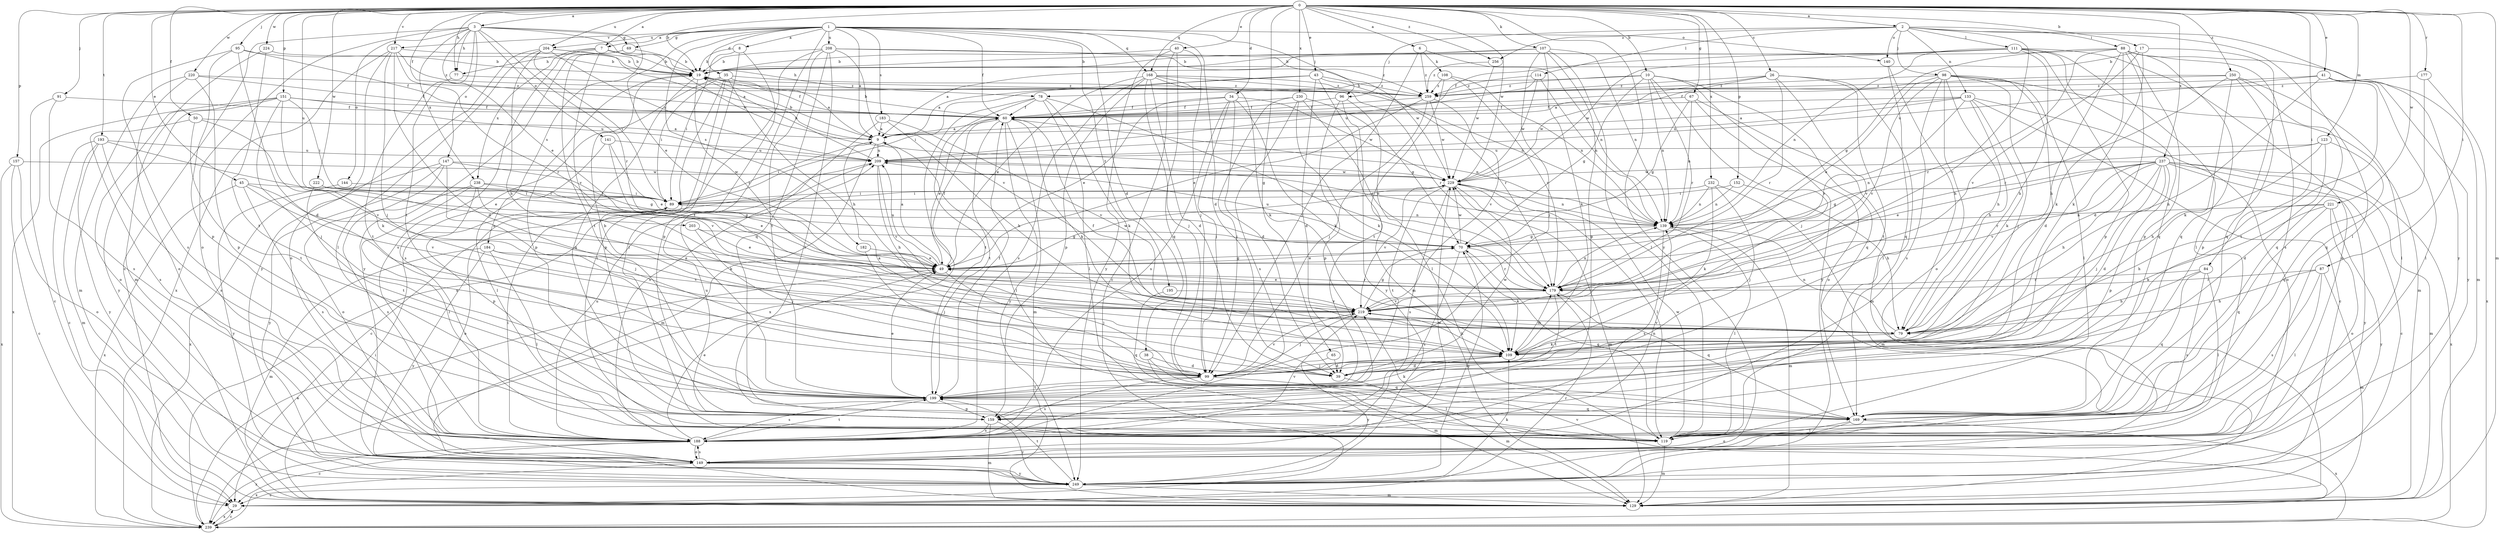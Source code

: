 strict digraph  {
0;
1;
2;
3;
6;
7;
8;
9;
10;
17;
19;
26;
29;
34;
35;
38;
39;
40;
41;
43;
45;
49;
50;
60;
65;
67;
69;
70;
77;
78;
79;
84;
87;
88;
89;
91;
95;
96;
98;
99;
107;
108;
109;
111;
114;
119;
123;
129;
133;
139;
140;
141;
144;
147;
149;
151;
152;
157;
159;
168;
169;
177;
179;
182;
183;
184;
188;
193;
195;
199;
203;
204;
208;
209;
217;
219;
220;
221;
222;
224;
229;
230;
232;
237;
238;
239;
249;
250;
256;
259;
0 -> 2  [label=a];
0 -> 3  [label=a];
0 -> 6  [label=a];
0 -> 7  [label=a];
0 -> 10  [label=b];
0 -> 17  [label=b];
0 -> 19  [label=b];
0 -> 26  [label=c];
0 -> 34  [label=d];
0 -> 40  [label=e];
0 -> 41  [label=e];
0 -> 43  [label=e];
0 -> 45  [label=e];
0 -> 50  [label=f];
0 -> 60  [label=f];
0 -> 65  [label=g];
0 -> 67  [label=g];
0 -> 77  [label=h];
0 -> 84  [label=i];
0 -> 87  [label=i];
0 -> 91  [label=j];
0 -> 95  [label=j];
0 -> 107  [label=k];
0 -> 123  [label=m];
0 -> 129  [label=m];
0 -> 151  [label=p];
0 -> 152  [label=p];
0 -> 157  [label=p];
0 -> 168  [label=q];
0 -> 177  [label=r];
0 -> 193  [label=t];
0 -> 203  [label=u];
0 -> 204  [label=u];
0 -> 217  [label=v];
0 -> 220  [label=w];
0 -> 221  [label=w];
0 -> 222  [label=w];
0 -> 224  [label=w];
0 -> 229  [label=w];
0 -> 230  [label=x];
0 -> 232  [label=x];
0 -> 237  [label=x];
0 -> 249  [label=y];
0 -> 250  [label=z];
0 -> 256  [label=z];
1 -> 7  [label=a];
1 -> 8  [label=a];
1 -> 9  [label=a];
1 -> 35  [label=d];
1 -> 38  [label=d];
1 -> 39  [label=d];
1 -> 49  [label=e];
1 -> 60  [label=f];
1 -> 69  [label=g];
1 -> 96  [label=j];
1 -> 140  [label=o];
1 -> 168  [label=q];
1 -> 182  [label=s];
1 -> 183  [label=s];
1 -> 195  [label=t];
1 -> 199  [label=t];
1 -> 204  [label=u];
1 -> 208  [label=u];
1 -> 217  [label=v];
2 -> 88  [label=i];
2 -> 96  [label=j];
2 -> 98  [label=j];
2 -> 111  [label=l];
2 -> 114  [label=l];
2 -> 119  [label=l];
2 -> 133  [label=n];
2 -> 140  [label=o];
2 -> 219  [label=v];
2 -> 249  [label=y];
2 -> 256  [label=z];
3 -> 29  [label=c];
3 -> 49  [label=e];
3 -> 69  [label=g];
3 -> 77  [label=h];
3 -> 141  [label=o];
3 -> 144  [label=o];
3 -> 147  [label=o];
3 -> 149  [label=o];
3 -> 179  [label=r];
3 -> 184  [label=s];
3 -> 199  [label=t];
3 -> 229  [label=w];
3 -> 238  [label=x];
6 -> 99  [label=j];
6 -> 108  [label=k];
6 -> 139  [label=n];
6 -> 259  [label=z];
7 -> 19  [label=b];
7 -> 77  [label=h];
7 -> 78  [label=h];
7 -> 188  [label=s];
7 -> 219  [label=v];
7 -> 238  [label=x];
8 -> 19  [label=b];
8 -> 89  [label=i];
8 -> 119  [label=l];
8 -> 159  [label=p];
9 -> 19  [label=b];
9 -> 89  [label=i];
9 -> 119  [label=l];
9 -> 129  [label=m];
9 -> 209  [label=u];
10 -> 70  [label=g];
10 -> 78  [label=h];
10 -> 99  [label=j];
10 -> 139  [label=n];
10 -> 169  [label=q];
10 -> 179  [label=r];
10 -> 249  [label=y];
10 -> 259  [label=z];
17 -> 19  [label=b];
17 -> 109  [label=k];
17 -> 169  [label=q];
17 -> 219  [label=v];
19 -> 60  [label=f];
19 -> 159  [label=p];
19 -> 169  [label=q];
19 -> 179  [label=r];
19 -> 259  [label=z];
26 -> 9  [label=a];
26 -> 119  [label=l];
26 -> 179  [label=r];
26 -> 199  [label=t];
26 -> 219  [label=v];
26 -> 229  [label=w];
26 -> 259  [label=z];
29 -> 179  [label=r];
29 -> 239  [label=x];
34 -> 39  [label=d];
34 -> 49  [label=e];
34 -> 60  [label=f];
34 -> 99  [label=j];
34 -> 109  [label=k];
34 -> 188  [label=s];
34 -> 229  [label=w];
35 -> 9  [label=a];
35 -> 79  [label=h];
35 -> 89  [label=i];
35 -> 119  [label=l];
35 -> 159  [label=p];
35 -> 188  [label=s];
35 -> 259  [label=z];
38 -> 39  [label=d];
38 -> 129  [label=m];
38 -> 169  [label=q];
39 -> 129  [label=m];
39 -> 229  [label=w];
40 -> 19  [label=b];
40 -> 29  [label=c];
40 -> 99  [label=j];
40 -> 169  [label=q];
40 -> 249  [label=y];
41 -> 79  [label=h];
41 -> 119  [label=l];
41 -> 199  [label=t];
41 -> 209  [label=u];
41 -> 249  [label=y];
41 -> 259  [label=z];
43 -> 9  [label=a];
43 -> 39  [label=d];
43 -> 89  [label=i];
43 -> 129  [label=m];
43 -> 179  [label=r];
43 -> 259  [label=z];
45 -> 49  [label=e];
45 -> 89  [label=i];
45 -> 188  [label=s];
45 -> 219  [label=v];
45 -> 239  [label=x];
49 -> 9  [label=a];
49 -> 60  [label=f];
49 -> 70  [label=g];
49 -> 99  [label=j];
49 -> 179  [label=r];
49 -> 209  [label=u];
49 -> 229  [label=w];
50 -> 9  [label=a];
50 -> 188  [label=s];
50 -> 199  [label=t];
50 -> 219  [label=v];
60 -> 9  [label=a];
60 -> 19  [label=b];
60 -> 49  [label=e];
60 -> 109  [label=k];
60 -> 129  [label=m];
60 -> 139  [label=n];
60 -> 199  [label=t];
60 -> 249  [label=y];
65 -> 39  [label=d];
65 -> 249  [label=y];
67 -> 60  [label=f];
67 -> 70  [label=g];
67 -> 129  [label=m];
67 -> 139  [label=n];
67 -> 149  [label=o];
69 -> 19  [label=b];
69 -> 199  [label=t];
69 -> 249  [label=y];
70 -> 49  [label=e];
70 -> 109  [label=k];
70 -> 179  [label=r];
70 -> 188  [label=s];
70 -> 209  [label=u];
70 -> 229  [label=w];
77 -> 199  [label=t];
77 -> 259  [label=z];
78 -> 60  [label=f];
78 -> 109  [label=k];
78 -> 119  [label=l];
78 -> 179  [label=r];
78 -> 199  [label=t];
78 -> 239  [label=x];
79 -> 60  [label=f];
79 -> 109  [label=k];
79 -> 139  [label=n];
79 -> 219  [label=v];
84 -> 79  [label=h];
84 -> 119  [label=l];
84 -> 169  [label=q];
84 -> 179  [label=r];
84 -> 188  [label=s];
87 -> 79  [label=h];
87 -> 119  [label=l];
87 -> 129  [label=m];
87 -> 179  [label=r];
87 -> 188  [label=s];
88 -> 19  [label=b];
88 -> 39  [label=d];
88 -> 70  [label=g];
88 -> 79  [label=h];
88 -> 109  [label=k];
88 -> 129  [label=m];
88 -> 159  [label=p];
88 -> 169  [label=q];
88 -> 179  [label=r];
88 -> 188  [label=s];
89 -> 139  [label=n];
89 -> 149  [label=o];
91 -> 29  [label=c];
91 -> 60  [label=f];
91 -> 188  [label=s];
95 -> 19  [label=b];
95 -> 39  [label=d];
95 -> 60  [label=f];
95 -> 159  [label=p];
95 -> 188  [label=s];
96 -> 60  [label=f];
96 -> 119  [label=l];
96 -> 159  [label=p];
96 -> 249  [label=y];
98 -> 39  [label=d];
98 -> 49  [label=e];
98 -> 79  [label=h];
98 -> 99  [label=j];
98 -> 119  [label=l];
98 -> 129  [label=m];
98 -> 149  [label=o];
98 -> 188  [label=s];
98 -> 219  [label=v];
98 -> 259  [label=z];
99 -> 9  [label=a];
99 -> 19  [label=b];
99 -> 119  [label=l];
99 -> 188  [label=s];
99 -> 199  [label=t];
99 -> 219  [label=v];
107 -> 9  [label=a];
107 -> 19  [label=b];
107 -> 99  [label=j];
107 -> 109  [label=k];
107 -> 119  [label=l];
107 -> 139  [label=n];
107 -> 159  [label=p];
108 -> 139  [label=n];
108 -> 179  [label=r];
108 -> 199  [label=t];
108 -> 259  [label=z];
109 -> 39  [label=d];
109 -> 99  [label=j];
109 -> 179  [label=r];
111 -> 19  [label=b];
111 -> 60  [label=f];
111 -> 79  [label=h];
111 -> 119  [label=l];
111 -> 139  [label=n];
111 -> 149  [label=o];
111 -> 159  [label=p];
111 -> 169  [label=q];
111 -> 229  [label=w];
114 -> 139  [label=n];
114 -> 209  [label=u];
114 -> 229  [label=w];
114 -> 259  [label=z];
119 -> 70  [label=g];
119 -> 129  [label=m];
119 -> 229  [label=w];
123 -> 39  [label=d];
123 -> 79  [label=h];
123 -> 139  [label=n];
123 -> 169  [label=q];
123 -> 209  [label=u];
129 -> 89  [label=i];
133 -> 9  [label=a];
133 -> 29  [label=c];
133 -> 60  [label=f];
133 -> 79  [label=h];
133 -> 109  [label=k];
133 -> 149  [label=o];
133 -> 179  [label=r];
133 -> 209  [label=u];
139 -> 70  [label=g];
139 -> 119  [label=l];
139 -> 129  [label=m];
139 -> 188  [label=s];
140 -> 79  [label=h];
140 -> 169  [label=q];
141 -> 49  [label=e];
141 -> 119  [label=l];
141 -> 209  [label=u];
141 -> 219  [label=v];
144 -> 89  [label=i];
144 -> 249  [label=y];
147 -> 70  [label=g];
147 -> 99  [label=j];
147 -> 149  [label=o];
147 -> 229  [label=w];
147 -> 239  [label=x];
147 -> 249  [label=y];
149 -> 188  [label=s];
149 -> 229  [label=w];
149 -> 239  [label=x];
149 -> 249  [label=y];
151 -> 60  [label=f];
151 -> 89  [label=i];
151 -> 99  [label=j];
151 -> 109  [label=k];
151 -> 149  [label=o];
151 -> 209  [label=u];
151 -> 239  [label=x];
151 -> 249  [label=y];
152 -> 79  [label=h];
152 -> 89  [label=i];
152 -> 139  [label=n];
157 -> 29  [label=c];
157 -> 149  [label=o];
157 -> 229  [label=w];
157 -> 239  [label=x];
159 -> 129  [label=m];
159 -> 188  [label=s];
159 -> 209  [label=u];
159 -> 249  [label=y];
168 -> 39  [label=d];
168 -> 49  [label=e];
168 -> 99  [label=j];
168 -> 109  [label=k];
168 -> 139  [label=n];
168 -> 159  [label=p];
168 -> 179  [label=r];
168 -> 188  [label=s];
168 -> 259  [label=z];
169 -> 119  [label=l];
169 -> 149  [label=o];
169 -> 239  [label=x];
177 -> 169  [label=q];
177 -> 239  [label=x];
177 -> 259  [label=z];
179 -> 49  [label=e];
179 -> 139  [label=n];
179 -> 169  [label=q];
179 -> 199  [label=t];
179 -> 219  [label=v];
182 -> 49  [label=e];
182 -> 99  [label=j];
183 -> 9  [label=a];
183 -> 79  [label=h];
183 -> 188  [label=s];
183 -> 219  [label=v];
184 -> 49  [label=e];
184 -> 119  [label=l];
184 -> 129  [label=m];
184 -> 219  [label=v];
184 -> 249  [label=y];
188 -> 29  [label=c];
188 -> 49  [label=e];
188 -> 89  [label=i];
188 -> 139  [label=n];
188 -> 149  [label=o];
188 -> 199  [label=t];
188 -> 209  [label=u];
188 -> 219  [label=v];
188 -> 239  [label=x];
193 -> 29  [label=c];
193 -> 49  [label=e];
193 -> 129  [label=m];
193 -> 188  [label=s];
193 -> 209  [label=u];
193 -> 249  [label=y];
195 -> 169  [label=q];
195 -> 219  [label=v];
199 -> 49  [label=e];
199 -> 60  [label=f];
199 -> 109  [label=k];
199 -> 159  [label=p];
199 -> 169  [label=q];
199 -> 188  [label=s];
203 -> 49  [label=e];
203 -> 70  [label=g];
203 -> 99  [label=j];
204 -> 9  [label=a];
204 -> 19  [label=b];
204 -> 79  [label=h];
204 -> 89  [label=i];
204 -> 119  [label=l];
204 -> 209  [label=u];
204 -> 249  [label=y];
208 -> 19  [label=b];
208 -> 119  [label=l];
208 -> 169  [label=q];
208 -> 199  [label=t];
208 -> 219  [label=v];
208 -> 229  [label=w];
208 -> 239  [label=x];
208 -> 259  [label=z];
209 -> 19  [label=b];
209 -> 29  [label=c];
209 -> 79  [label=h];
209 -> 139  [label=n];
209 -> 219  [label=v];
209 -> 229  [label=w];
217 -> 19  [label=b];
217 -> 39  [label=d];
217 -> 99  [label=j];
217 -> 149  [label=o];
217 -> 179  [label=r];
217 -> 239  [label=x];
217 -> 259  [label=z];
219 -> 70  [label=g];
219 -> 79  [label=h];
219 -> 99  [label=j];
219 -> 109  [label=k];
220 -> 60  [label=f];
220 -> 129  [label=m];
220 -> 149  [label=o];
220 -> 159  [label=p];
220 -> 259  [label=z];
221 -> 79  [label=h];
221 -> 109  [label=k];
221 -> 139  [label=n];
221 -> 149  [label=o];
221 -> 169  [label=q];
221 -> 249  [label=y];
222 -> 70  [label=g];
222 -> 89  [label=i];
222 -> 199  [label=t];
224 -> 19  [label=b];
224 -> 129  [label=m];
224 -> 199  [label=t];
229 -> 89  [label=i];
229 -> 119  [label=l];
229 -> 129  [label=m];
229 -> 139  [label=n];
229 -> 188  [label=s];
229 -> 199  [label=t];
229 -> 219  [label=v];
230 -> 60  [label=f];
230 -> 70  [label=g];
230 -> 99  [label=j];
230 -> 109  [label=k];
230 -> 179  [label=r];
230 -> 188  [label=s];
232 -> 89  [label=i];
232 -> 99  [label=j];
232 -> 109  [label=k];
232 -> 129  [label=m];
232 -> 139  [label=n];
237 -> 29  [label=c];
237 -> 39  [label=d];
237 -> 49  [label=e];
237 -> 70  [label=g];
237 -> 79  [label=h];
237 -> 99  [label=j];
237 -> 129  [label=m];
237 -> 159  [label=p];
237 -> 179  [label=r];
237 -> 219  [label=v];
237 -> 229  [label=w];
237 -> 239  [label=x];
237 -> 249  [label=y];
238 -> 49  [label=e];
238 -> 89  [label=i];
238 -> 109  [label=k];
238 -> 119  [label=l];
238 -> 159  [label=p];
238 -> 188  [label=s];
239 -> 29  [label=c];
239 -> 49  [label=e];
239 -> 219  [label=v];
249 -> 29  [label=c];
249 -> 70  [label=g];
249 -> 109  [label=k];
249 -> 129  [label=m];
249 -> 199  [label=t];
250 -> 60  [label=f];
250 -> 109  [label=k];
250 -> 119  [label=l];
250 -> 159  [label=p];
250 -> 169  [label=q];
250 -> 179  [label=r];
250 -> 259  [label=z];
256 -> 229  [label=w];
256 -> 259  [label=z];
259 -> 49  [label=e];
259 -> 60  [label=f];
259 -> 99  [label=j];
259 -> 219  [label=v];
259 -> 229  [label=w];
}
